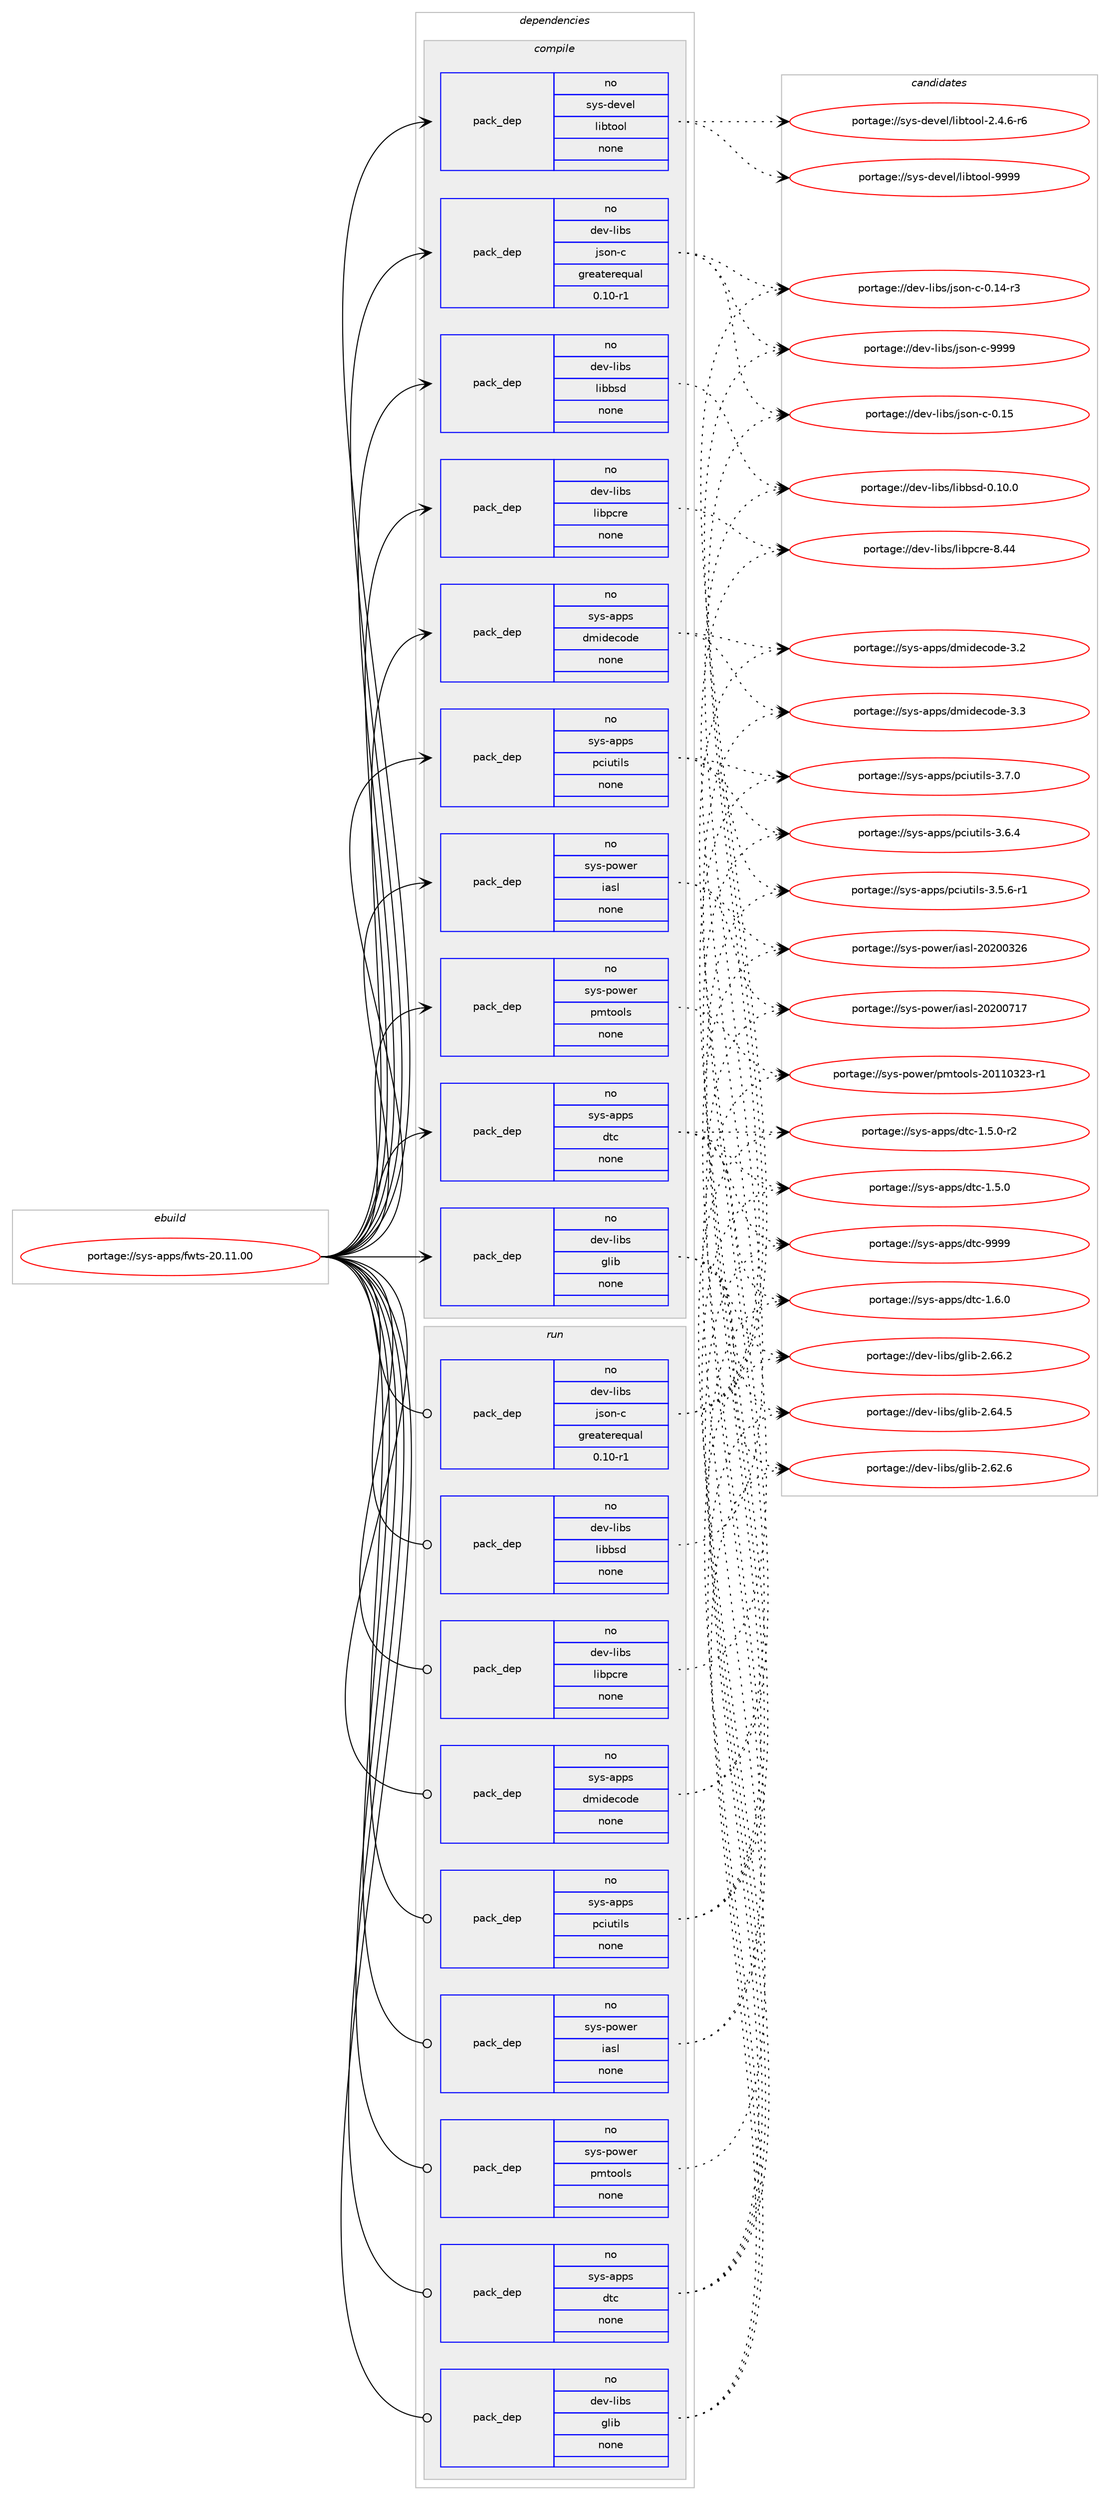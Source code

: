 digraph prolog {

# *************
# Graph options
# *************

newrank=true;
concentrate=true;
compound=true;
graph [rankdir=LR,fontname=Helvetica,fontsize=10,ranksep=1.5];#, ranksep=2.5, nodesep=0.2];
edge  [arrowhead=vee];
node  [fontname=Helvetica,fontsize=10];

# **********
# The ebuild
# **********

subgraph cluster_leftcol {
color=gray;
rank=same;
label=<<i>ebuild</i>>;
id [label="portage://sys-apps/fwts-20.11.00", color=red, width=4, href="../sys-apps/fwts-20.11.00.svg"];
}

# ****************
# The dependencies
# ****************

subgraph cluster_midcol {
color=gray;
label=<<i>dependencies</i>>;
subgraph cluster_compile {
fillcolor="#eeeeee";
style=filled;
label=<<i>compile</i>>;
subgraph pack1913 {
dependency2295 [label=<<TABLE BORDER="0" CELLBORDER="1" CELLSPACING="0" CELLPADDING="4" WIDTH="220"><TR><TD ROWSPAN="6" CELLPADDING="30">pack_dep</TD></TR><TR><TD WIDTH="110">no</TD></TR><TR><TD>dev-libs</TD></TR><TR><TD>glib</TD></TR><TR><TD>none</TD></TR><TR><TD></TD></TR></TABLE>>, shape=none, color=blue];
}
id:e -> dependency2295:w [weight=20,style="solid",arrowhead="vee"];
subgraph pack1914 {
dependency2296 [label=<<TABLE BORDER="0" CELLBORDER="1" CELLSPACING="0" CELLPADDING="4" WIDTH="220"><TR><TD ROWSPAN="6" CELLPADDING="30">pack_dep</TD></TR><TR><TD WIDTH="110">no</TD></TR><TR><TD>dev-libs</TD></TR><TR><TD>json-c</TD></TR><TR><TD>greaterequal</TD></TR><TR><TD>0.10-r1</TD></TR></TABLE>>, shape=none, color=blue];
}
id:e -> dependency2296:w [weight=20,style="solid",arrowhead="vee"];
subgraph pack1915 {
dependency2297 [label=<<TABLE BORDER="0" CELLBORDER="1" CELLSPACING="0" CELLPADDING="4" WIDTH="220"><TR><TD ROWSPAN="6" CELLPADDING="30">pack_dep</TD></TR><TR><TD WIDTH="110">no</TD></TR><TR><TD>dev-libs</TD></TR><TR><TD>libbsd</TD></TR><TR><TD>none</TD></TR><TR><TD></TD></TR></TABLE>>, shape=none, color=blue];
}
id:e -> dependency2297:w [weight=20,style="solid",arrowhead="vee"];
subgraph pack1916 {
dependency2298 [label=<<TABLE BORDER="0" CELLBORDER="1" CELLSPACING="0" CELLPADDING="4" WIDTH="220"><TR><TD ROWSPAN="6" CELLPADDING="30">pack_dep</TD></TR><TR><TD WIDTH="110">no</TD></TR><TR><TD>dev-libs</TD></TR><TR><TD>libpcre</TD></TR><TR><TD>none</TD></TR><TR><TD></TD></TR></TABLE>>, shape=none, color=blue];
}
id:e -> dependency2298:w [weight=20,style="solid",arrowhead="vee"];
subgraph pack1917 {
dependency2299 [label=<<TABLE BORDER="0" CELLBORDER="1" CELLSPACING="0" CELLPADDING="4" WIDTH="220"><TR><TD ROWSPAN="6" CELLPADDING="30">pack_dep</TD></TR><TR><TD WIDTH="110">no</TD></TR><TR><TD>sys-apps</TD></TR><TR><TD>dmidecode</TD></TR><TR><TD>none</TD></TR><TR><TD></TD></TR></TABLE>>, shape=none, color=blue];
}
id:e -> dependency2299:w [weight=20,style="solid",arrowhead="vee"];
subgraph pack1918 {
dependency2300 [label=<<TABLE BORDER="0" CELLBORDER="1" CELLSPACING="0" CELLPADDING="4" WIDTH="220"><TR><TD ROWSPAN="6" CELLPADDING="30">pack_dep</TD></TR><TR><TD WIDTH="110">no</TD></TR><TR><TD>sys-apps</TD></TR><TR><TD>dtc</TD></TR><TR><TD>none</TD></TR><TR><TD></TD></TR></TABLE>>, shape=none, color=blue];
}
id:e -> dependency2300:w [weight=20,style="solid",arrowhead="vee"];
subgraph pack1919 {
dependency2301 [label=<<TABLE BORDER="0" CELLBORDER="1" CELLSPACING="0" CELLPADDING="4" WIDTH="220"><TR><TD ROWSPAN="6" CELLPADDING="30">pack_dep</TD></TR><TR><TD WIDTH="110">no</TD></TR><TR><TD>sys-apps</TD></TR><TR><TD>pciutils</TD></TR><TR><TD>none</TD></TR><TR><TD></TD></TR></TABLE>>, shape=none, color=blue];
}
id:e -> dependency2301:w [weight=20,style="solid",arrowhead="vee"];
subgraph pack1920 {
dependency2302 [label=<<TABLE BORDER="0" CELLBORDER="1" CELLSPACING="0" CELLPADDING="4" WIDTH="220"><TR><TD ROWSPAN="6" CELLPADDING="30">pack_dep</TD></TR><TR><TD WIDTH="110">no</TD></TR><TR><TD>sys-devel</TD></TR><TR><TD>libtool</TD></TR><TR><TD>none</TD></TR><TR><TD></TD></TR></TABLE>>, shape=none, color=blue];
}
id:e -> dependency2302:w [weight=20,style="solid",arrowhead="vee"];
subgraph pack1921 {
dependency2303 [label=<<TABLE BORDER="0" CELLBORDER="1" CELLSPACING="0" CELLPADDING="4" WIDTH="220"><TR><TD ROWSPAN="6" CELLPADDING="30">pack_dep</TD></TR><TR><TD WIDTH="110">no</TD></TR><TR><TD>sys-power</TD></TR><TR><TD>iasl</TD></TR><TR><TD>none</TD></TR><TR><TD></TD></TR></TABLE>>, shape=none, color=blue];
}
id:e -> dependency2303:w [weight=20,style="solid",arrowhead="vee"];
subgraph pack1922 {
dependency2304 [label=<<TABLE BORDER="0" CELLBORDER="1" CELLSPACING="0" CELLPADDING="4" WIDTH="220"><TR><TD ROWSPAN="6" CELLPADDING="30">pack_dep</TD></TR><TR><TD WIDTH="110">no</TD></TR><TR><TD>sys-power</TD></TR><TR><TD>pmtools</TD></TR><TR><TD>none</TD></TR><TR><TD></TD></TR></TABLE>>, shape=none, color=blue];
}
id:e -> dependency2304:w [weight=20,style="solid",arrowhead="vee"];
}
subgraph cluster_compileandrun {
fillcolor="#eeeeee";
style=filled;
label=<<i>compile and run</i>>;
}
subgraph cluster_run {
fillcolor="#eeeeee";
style=filled;
label=<<i>run</i>>;
subgraph pack1923 {
dependency2305 [label=<<TABLE BORDER="0" CELLBORDER="1" CELLSPACING="0" CELLPADDING="4" WIDTH="220"><TR><TD ROWSPAN="6" CELLPADDING="30">pack_dep</TD></TR><TR><TD WIDTH="110">no</TD></TR><TR><TD>dev-libs</TD></TR><TR><TD>glib</TD></TR><TR><TD>none</TD></TR><TR><TD></TD></TR></TABLE>>, shape=none, color=blue];
}
id:e -> dependency2305:w [weight=20,style="solid",arrowhead="odot"];
subgraph pack1924 {
dependency2306 [label=<<TABLE BORDER="0" CELLBORDER="1" CELLSPACING="0" CELLPADDING="4" WIDTH="220"><TR><TD ROWSPAN="6" CELLPADDING="30">pack_dep</TD></TR><TR><TD WIDTH="110">no</TD></TR><TR><TD>dev-libs</TD></TR><TR><TD>json-c</TD></TR><TR><TD>greaterequal</TD></TR><TR><TD>0.10-r1</TD></TR></TABLE>>, shape=none, color=blue];
}
id:e -> dependency2306:w [weight=20,style="solid",arrowhead="odot"];
subgraph pack1925 {
dependency2307 [label=<<TABLE BORDER="0" CELLBORDER="1" CELLSPACING="0" CELLPADDING="4" WIDTH="220"><TR><TD ROWSPAN="6" CELLPADDING="30">pack_dep</TD></TR><TR><TD WIDTH="110">no</TD></TR><TR><TD>dev-libs</TD></TR><TR><TD>libbsd</TD></TR><TR><TD>none</TD></TR><TR><TD></TD></TR></TABLE>>, shape=none, color=blue];
}
id:e -> dependency2307:w [weight=20,style="solid",arrowhead="odot"];
subgraph pack1926 {
dependency2308 [label=<<TABLE BORDER="0" CELLBORDER="1" CELLSPACING="0" CELLPADDING="4" WIDTH="220"><TR><TD ROWSPAN="6" CELLPADDING="30">pack_dep</TD></TR><TR><TD WIDTH="110">no</TD></TR><TR><TD>dev-libs</TD></TR><TR><TD>libpcre</TD></TR><TR><TD>none</TD></TR><TR><TD></TD></TR></TABLE>>, shape=none, color=blue];
}
id:e -> dependency2308:w [weight=20,style="solid",arrowhead="odot"];
subgraph pack1927 {
dependency2309 [label=<<TABLE BORDER="0" CELLBORDER="1" CELLSPACING="0" CELLPADDING="4" WIDTH="220"><TR><TD ROWSPAN="6" CELLPADDING="30">pack_dep</TD></TR><TR><TD WIDTH="110">no</TD></TR><TR><TD>sys-apps</TD></TR><TR><TD>dmidecode</TD></TR><TR><TD>none</TD></TR><TR><TD></TD></TR></TABLE>>, shape=none, color=blue];
}
id:e -> dependency2309:w [weight=20,style="solid",arrowhead="odot"];
subgraph pack1928 {
dependency2310 [label=<<TABLE BORDER="0" CELLBORDER="1" CELLSPACING="0" CELLPADDING="4" WIDTH="220"><TR><TD ROWSPAN="6" CELLPADDING="30">pack_dep</TD></TR><TR><TD WIDTH="110">no</TD></TR><TR><TD>sys-apps</TD></TR><TR><TD>dtc</TD></TR><TR><TD>none</TD></TR><TR><TD></TD></TR></TABLE>>, shape=none, color=blue];
}
id:e -> dependency2310:w [weight=20,style="solid",arrowhead="odot"];
subgraph pack1929 {
dependency2311 [label=<<TABLE BORDER="0" CELLBORDER="1" CELLSPACING="0" CELLPADDING="4" WIDTH="220"><TR><TD ROWSPAN="6" CELLPADDING="30">pack_dep</TD></TR><TR><TD WIDTH="110">no</TD></TR><TR><TD>sys-apps</TD></TR><TR><TD>pciutils</TD></TR><TR><TD>none</TD></TR><TR><TD></TD></TR></TABLE>>, shape=none, color=blue];
}
id:e -> dependency2311:w [weight=20,style="solid",arrowhead="odot"];
subgraph pack1930 {
dependency2312 [label=<<TABLE BORDER="0" CELLBORDER="1" CELLSPACING="0" CELLPADDING="4" WIDTH="220"><TR><TD ROWSPAN="6" CELLPADDING="30">pack_dep</TD></TR><TR><TD WIDTH="110">no</TD></TR><TR><TD>sys-power</TD></TR><TR><TD>iasl</TD></TR><TR><TD>none</TD></TR><TR><TD></TD></TR></TABLE>>, shape=none, color=blue];
}
id:e -> dependency2312:w [weight=20,style="solid",arrowhead="odot"];
subgraph pack1931 {
dependency2313 [label=<<TABLE BORDER="0" CELLBORDER="1" CELLSPACING="0" CELLPADDING="4" WIDTH="220"><TR><TD ROWSPAN="6" CELLPADDING="30">pack_dep</TD></TR><TR><TD WIDTH="110">no</TD></TR><TR><TD>sys-power</TD></TR><TR><TD>pmtools</TD></TR><TR><TD>none</TD></TR><TR><TD></TD></TR></TABLE>>, shape=none, color=blue];
}
id:e -> dependency2313:w [weight=20,style="solid",arrowhead="odot"];
}
}

# **************
# The candidates
# **************

subgraph cluster_choices {
rank=same;
color=gray;
label=<<i>candidates</i>>;

subgraph choice1913 {
color=black;
nodesep=1;
choice1001011184510810598115471031081059845504654544650 [label="portage://dev-libs/glib-2.66.2", color=red, width=4,href="../dev-libs/glib-2.66.2.svg"];
choice1001011184510810598115471031081059845504654524653 [label="portage://dev-libs/glib-2.64.5", color=red, width=4,href="../dev-libs/glib-2.64.5.svg"];
choice1001011184510810598115471031081059845504654504654 [label="portage://dev-libs/glib-2.62.6", color=red, width=4,href="../dev-libs/glib-2.62.6.svg"];
dependency2295:e -> choice1001011184510810598115471031081059845504654544650:w [style=dotted,weight="100"];
dependency2295:e -> choice1001011184510810598115471031081059845504654524653:w [style=dotted,weight="100"];
dependency2295:e -> choice1001011184510810598115471031081059845504654504654:w [style=dotted,weight="100"];
}
subgraph choice1914 {
color=black;
nodesep=1;
choice10010111845108105981154710611511111045994557575757 [label="portage://dev-libs/json-c-9999", color=red, width=4,href="../dev-libs/json-c-9999.svg"];
choice10010111845108105981154710611511111045994548464953 [label="portage://dev-libs/json-c-0.15", color=red, width=4,href="../dev-libs/json-c-0.15.svg"];
choice100101118451081059811547106115111110459945484649524511451 [label="portage://dev-libs/json-c-0.14-r3", color=red, width=4,href="../dev-libs/json-c-0.14-r3.svg"];
dependency2296:e -> choice10010111845108105981154710611511111045994557575757:w [style=dotted,weight="100"];
dependency2296:e -> choice10010111845108105981154710611511111045994548464953:w [style=dotted,weight="100"];
dependency2296:e -> choice100101118451081059811547106115111110459945484649524511451:w [style=dotted,weight="100"];
}
subgraph choice1915 {
color=black;
nodesep=1;
choice100101118451081059811547108105989811510045484649484648 [label="portage://dev-libs/libbsd-0.10.0", color=red, width=4,href="../dev-libs/libbsd-0.10.0.svg"];
dependency2297:e -> choice100101118451081059811547108105989811510045484649484648:w [style=dotted,weight="100"];
}
subgraph choice1916 {
color=black;
nodesep=1;
choice10010111845108105981154710810598112991141014556465252 [label="portage://dev-libs/libpcre-8.44", color=red, width=4,href="../dev-libs/libpcre-8.44.svg"];
dependency2298:e -> choice10010111845108105981154710810598112991141014556465252:w [style=dotted,weight="100"];
}
subgraph choice1917 {
color=black;
nodesep=1;
choice1151211154597112112115471001091051001019911110010145514651 [label="portage://sys-apps/dmidecode-3.3", color=red, width=4,href="../sys-apps/dmidecode-3.3.svg"];
choice1151211154597112112115471001091051001019911110010145514650 [label="portage://sys-apps/dmidecode-3.2", color=red, width=4,href="../sys-apps/dmidecode-3.2.svg"];
dependency2299:e -> choice1151211154597112112115471001091051001019911110010145514651:w [style=dotted,weight="100"];
dependency2299:e -> choice1151211154597112112115471001091051001019911110010145514650:w [style=dotted,weight="100"];
}
subgraph choice1918 {
color=black;
nodesep=1;
choice115121115459711211211547100116994557575757 [label="portage://sys-apps/dtc-9999", color=red, width=4,href="../sys-apps/dtc-9999.svg"];
choice11512111545971121121154710011699454946544648 [label="portage://sys-apps/dtc-1.6.0", color=red, width=4,href="../sys-apps/dtc-1.6.0.svg"];
choice115121115459711211211547100116994549465346484511450 [label="portage://sys-apps/dtc-1.5.0-r2", color=red, width=4,href="../sys-apps/dtc-1.5.0-r2.svg"];
choice11512111545971121121154710011699454946534648 [label="portage://sys-apps/dtc-1.5.0", color=red, width=4,href="../sys-apps/dtc-1.5.0.svg"];
dependency2300:e -> choice115121115459711211211547100116994557575757:w [style=dotted,weight="100"];
dependency2300:e -> choice11512111545971121121154710011699454946544648:w [style=dotted,weight="100"];
dependency2300:e -> choice115121115459711211211547100116994549465346484511450:w [style=dotted,weight="100"];
dependency2300:e -> choice11512111545971121121154710011699454946534648:w [style=dotted,weight="100"];
}
subgraph choice1919 {
color=black;
nodesep=1;
choice11512111545971121121154711299105117116105108115455146554648 [label="portage://sys-apps/pciutils-3.7.0", color=red, width=4,href="../sys-apps/pciutils-3.7.0.svg"];
choice11512111545971121121154711299105117116105108115455146544652 [label="portage://sys-apps/pciutils-3.6.4", color=red, width=4,href="../sys-apps/pciutils-3.6.4.svg"];
choice115121115459711211211547112991051171161051081154551465346544511449 [label="portage://sys-apps/pciutils-3.5.6-r1", color=red, width=4,href="../sys-apps/pciutils-3.5.6-r1.svg"];
dependency2301:e -> choice11512111545971121121154711299105117116105108115455146554648:w [style=dotted,weight="100"];
dependency2301:e -> choice11512111545971121121154711299105117116105108115455146544652:w [style=dotted,weight="100"];
dependency2301:e -> choice115121115459711211211547112991051171161051081154551465346544511449:w [style=dotted,weight="100"];
}
subgraph choice1920 {
color=black;
nodesep=1;
choice1151211154510010111810110847108105981161111111084557575757 [label="portage://sys-devel/libtool-9999", color=red, width=4,href="../sys-devel/libtool-9999.svg"];
choice1151211154510010111810110847108105981161111111084550465246544511454 [label="portage://sys-devel/libtool-2.4.6-r6", color=red, width=4,href="../sys-devel/libtool-2.4.6-r6.svg"];
dependency2302:e -> choice1151211154510010111810110847108105981161111111084557575757:w [style=dotted,weight="100"];
dependency2302:e -> choice1151211154510010111810110847108105981161111111084550465246544511454:w [style=dotted,weight="100"];
}
subgraph choice1921 {
color=black;
nodesep=1;
choice115121115451121111191011144710597115108455048504848554955 [label="portage://sys-power/iasl-20200717", color=red, width=4,href="../sys-power/iasl-20200717.svg"];
choice115121115451121111191011144710597115108455048504848515054 [label="portage://sys-power/iasl-20200326", color=red, width=4,href="../sys-power/iasl-20200326.svg"];
dependency2303:e -> choice115121115451121111191011144710597115108455048504848554955:w [style=dotted,weight="100"];
dependency2303:e -> choice115121115451121111191011144710597115108455048504848515054:w [style=dotted,weight="100"];
}
subgraph choice1922 {
color=black;
nodesep=1;
choice11512111545112111119101114471121091161111111081154550484949485150514511449 [label="portage://sys-power/pmtools-20110323-r1", color=red, width=4,href="../sys-power/pmtools-20110323-r1.svg"];
dependency2304:e -> choice11512111545112111119101114471121091161111111081154550484949485150514511449:w [style=dotted,weight="100"];
}
subgraph choice1923 {
color=black;
nodesep=1;
choice1001011184510810598115471031081059845504654544650 [label="portage://dev-libs/glib-2.66.2", color=red, width=4,href="../dev-libs/glib-2.66.2.svg"];
choice1001011184510810598115471031081059845504654524653 [label="portage://dev-libs/glib-2.64.5", color=red, width=4,href="../dev-libs/glib-2.64.5.svg"];
choice1001011184510810598115471031081059845504654504654 [label="portage://dev-libs/glib-2.62.6", color=red, width=4,href="../dev-libs/glib-2.62.6.svg"];
dependency2305:e -> choice1001011184510810598115471031081059845504654544650:w [style=dotted,weight="100"];
dependency2305:e -> choice1001011184510810598115471031081059845504654524653:w [style=dotted,weight="100"];
dependency2305:e -> choice1001011184510810598115471031081059845504654504654:w [style=dotted,weight="100"];
}
subgraph choice1924 {
color=black;
nodesep=1;
choice10010111845108105981154710611511111045994557575757 [label="portage://dev-libs/json-c-9999", color=red, width=4,href="../dev-libs/json-c-9999.svg"];
choice10010111845108105981154710611511111045994548464953 [label="portage://dev-libs/json-c-0.15", color=red, width=4,href="../dev-libs/json-c-0.15.svg"];
choice100101118451081059811547106115111110459945484649524511451 [label="portage://dev-libs/json-c-0.14-r3", color=red, width=4,href="../dev-libs/json-c-0.14-r3.svg"];
dependency2306:e -> choice10010111845108105981154710611511111045994557575757:w [style=dotted,weight="100"];
dependency2306:e -> choice10010111845108105981154710611511111045994548464953:w [style=dotted,weight="100"];
dependency2306:e -> choice100101118451081059811547106115111110459945484649524511451:w [style=dotted,weight="100"];
}
subgraph choice1925 {
color=black;
nodesep=1;
choice100101118451081059811547108105989811510045484649484648 [label="portage://dev-libs/libbsd-0.10.0", color=red, width=4,href="../dev-libs/libbsd-0.10.0.svg"];
dependency2307:e -> choice100101118451081059811547108105989811510045484649484648:w [style=dotted,weight="100"];
}
subgraph choice1926 {
color=black;
nodesep=1;
choice10010111845108105981154710810598112991141014556465252 [label="portage://dev-libs/libpcre-8.44", color=red, width=4,href="../dev-libs/libpcre-8.44.svg"];
dependency2308:e -> choice10010111845108105981154710810598112991141014556465252:w [style=dotted,weight="100"];
}
subgraph choice1927 {
color=black;
nodesep=1;
choice1151211154597112112115471001091051001019911110010145514651 [label="portage://sys-apps/dmidecode-3.3", color=red, width=4,href="../sys-apps/dmidecode-3.3.svg"];
choice1151211154597112112115471001091051001019911110010145514650 [label="portage://sys-apps/dmidecode-3.2", color=red, width=4,href="../sys-apps/dmidecode-3.2.svg"];
dependency2309:e -> choice1151211154597112112115471001091051001019911110010145514651:w [style=dotted,weight="100"];
dependency2309:e -> choice1151211154597112112115471001091051001019911110010145514650:w [style=dotted,weight="100"];
}
subgraph choice1928 {
color=black;
nodesep=1;
choice115121115459711211211547100116994557575757 [label="portage://sys-apps/dtc-9999", color=red, width=4,href="../sys-apps/dtc-9999.svg"];
choice11512111545971121121154710011699454946544648 [label="portage://sys-apps/dtc-1.6.0", color=red, width=4,href="../sys-apps/dtc-1.6.0.svg"];
choice115121115459711211211547100116994549465346484511450 [label="portage://sys-apps/dtc-1.5.0-r2", color=red, width=4,href="../sys-apps/dtc-1.5.0-r2.svg"];
choice11512111545971121121154710011699454946534648 [label="portage://sys-apps/dtc-1.5.0", color=red, width=4,href="../sys-apps/dtc-1.5.0.svg"];
dependency2310:e -> choice115121115459711211211547100116994557575757:w [style=dotted,weight="100"];
dependency2310:e -> choice11512111545971121121154710011699454946544648:w [style=dotted,weight="100"];
dependency2310:e -> choice115121115459711211211547100116994549465346484511450:w [style=dotted,weight="100"];
dependency2310:e -> choice11512111545971121121154710011699454946534648:w [style=dotted,weight="100"];
}
subgraph choice1929 {
color=black;
nodesep=1;
choice11512111545971121121154711299105117116105108115455146554648 [label="portage://sys-apps/pciutils-3.7.0", color=red, width=4,href="../sys-apps/pciutils-3.7.0.svg"];
choice11512111545971121121154711299105117116105108115455146544652 [label="portage://sys-apps/pciutils-3.6.4", color=red, width=4,href="../sys-apps/pciutils-3.6.4.svg"];
choice115121115459711211211547112991051171161051081154551465346544511449 [label="portage://sys-apps/pciutils-3.5.6-r1", color=red, width=4,href="../sys-apps/pciutils-3.5.6-r1.svg"];
dependency2311:e -> choice11512111545971121121154711299105117116105108115455146554648:w [style=dotted,weight="100"];
dependency2311:e -> choice11512111545971121121154711299105117116105108115455146544652:w [style=dotted,weight="100"];
dependency2311:e -> choice115121115459711211211547112991051171161051081154551465346544511449:w [style=dotted,weight="100"];
}
subgraph choice1930 {
color=black;
nodesep=1;
choice115121115451121111191011144710597115108455048504848554955 [label="portage://sys-power/iasl-20200717", color=red, width=4,href="../sys-power/iasl-20200717.svg"];
choice115121115451121111191011144710597115108455048504848515054 [label="portage://sys-power/iasl-20200326", color=red, width=4,href="../sys-power/iasl-20200326.svg"];
dependency2312:e -> choice115121115451121111191011144710597115108455048504848554955:w [style=dotted,weight="100"];
dependency2312:e -> choice115121115451121111191011144710597115108455048504848515054:w [style=dotted,weight="100"];
}
subgraph choice1931 {
color=black;
nodesep=1;
choice11512111545112111119101114471121091161111111081154550484949485150514511449 [label="portage://sys-power/pmtools-20110323-r1", color=red, width=4,href="../sys-power/pmtools-20110323-r1.svg"];
dependency2313:e -> choice11512111545112111119101114471121091161111111081154550484949485150514511449:w [style=dotted,weight="100"];
}
}

}
